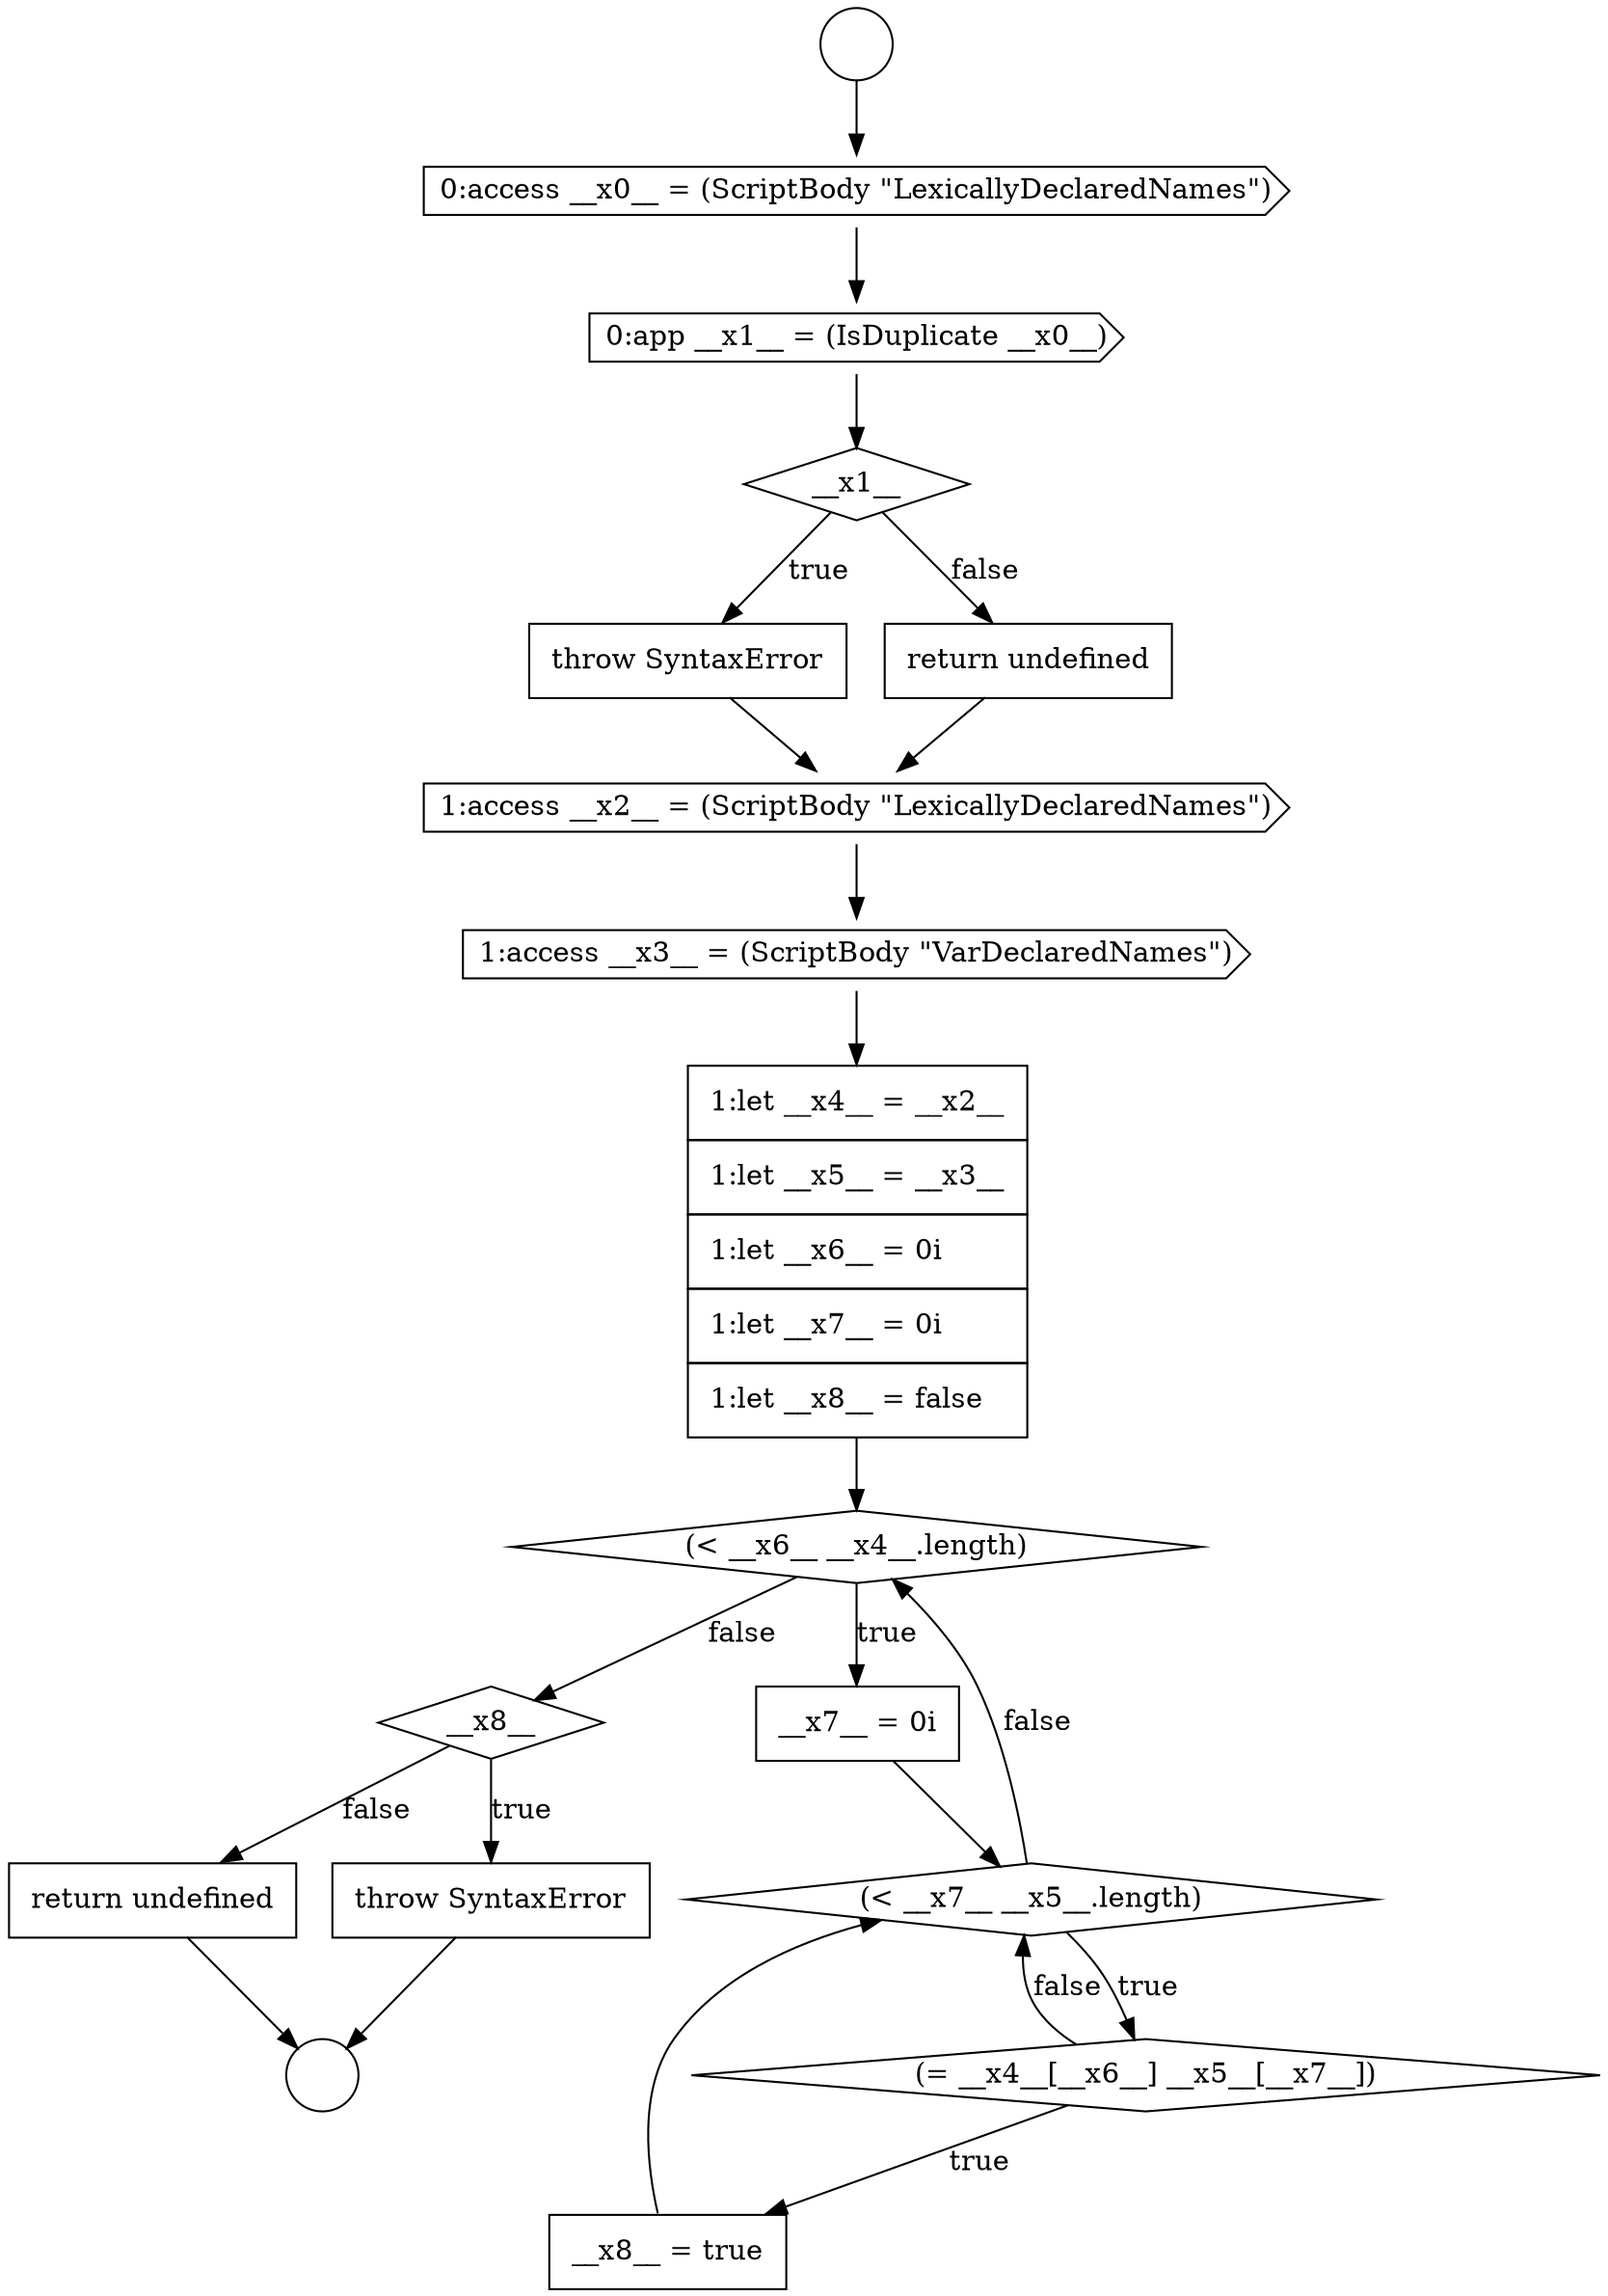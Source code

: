 digraph {
  node20396 [shape=cds, label=<<font color="black">1:access __x3__ = (ScriptBody &quot;VarDeclaredNames&quot;)</font>> color="black" fillcolor="white" style=filled]
  node20401 [shape=diamond, label=<<font color="black">(= __x4__[__x6__] __x5__[__x7__])</font>> color="black" fillcolor="white" style=filled]
  node20395 [shape=cds, label=<<font color="black">1:access __x2__ = (ScriptBody &quot;LexicallyDeclaredNames&quot;)</font>> color="black" fillcolor="white" style=filled]
  node20390 [shape=cds, label=<<font color="black">0:access __x0__ = (ScriptBody &quot;LexicallyDeclaredNames&quot;)</font>> color="black" fillcolor="white" style=filled]
  node20402 [shape=none, margin=0, label=<<font color="black">
    <table border="0" cellborder="1" cellspacing="0" cellpadding="10">
      <tr><td align="left">__x8__ = true</td></tr>
    </table>
  </font>> color="black" fillcolor="white" style=filled]
  node20399 [shape=none, margin=0, label=<<font color="black">
    <table border="0" cellborder="1" cellspacing="0" cellpadding="10">
      <tr><td align="left">__x7__ = 0i</td></tr>
    </table>
  </font>> color="black" fillcolor="white" style=filled]
  node20398 [shape=diamond, label=<<font color="black">(&lt; __x6__ __x4__.length)</font>> color="black" fillcolor="white" style=filled]
  node20403 [shape=diamond, label=<<font color="black">__x8__</font>> color="black" fillcolor="white" style=filled]
  node20393 [shape=none, margin=0, label=<<font color="black">
    <table border="0" cellborder="1" cellspacing="0" cellpadding="10">
      <tr><td align="left">throw SyntaxError</td></tr>
    </table>
  </font>> color="black" fillcolor="white" style=filled]
  node20397 [shape=none, margin=0, label=<<font color="black">
    <table border="0" cellborder="1" cellspacing="0" cellpadding="10">
      <tr><td align="left">1:let __x4__ = __x2__</td></tr>
      <tr><td align="left">1:let __x5__ = __x3__</td></tr>
      <tr><td align="left">1:let __x6__ = 0i</td></tr>
      <tr><td align="left">1:let __x7__ = 0i</td></tr>
      <tr><td align="left">1:let __x8__ = false</td></tr>
    </table>
  </font>> color="black" fillcolor="white" style=filled]
  node20389 [shape=circle label=" " color="black" fillcolor="white" style=filled]
  node20404 [shape=none, margin=0, label=<<font color="black">
    <table border="0" cellborder="1" cellspacing="0" cellpadding="10">
      <tr><td align="left">throw SyntaxError</td></tr>
    </table>
  </font>> color="black" fillcolor="white" style=filled]
  node20400 [shape=diamond, label=<<font color="black">(&lt; __x7__ __x5__.length)</font>> color="black" fillcolor="white" style=filled]
  node20405 [shape=none, margin=0, label=<<font color="black">
    <table border="0" cellborder="1" cellspacing="0" cellpadding="10">
      <tr><td align="left">return undefined</td></tr>
    </table>
  </font>> color="black" fillcolor="white" style=filled]
  node20392 [shape=diamond, label=<<font color="black">__x1__</font>> color="black" fillcolor="white" style=filled]
  node20391 [shape=cds, label=<<font color="black">0:app __x1__ = (IsDuplicate __x0__)</font>> color="black" fillcolor="white" style=filled]
  node20394 [shape=none, margin=0, label=<<font color="black">
    <table border="0" cellborder="1" cellspacing="0" cellpadding="10">
      <tr><td align="left">return undefined</td></tr>
    </table>
  </font>> color="black" fillcolor="white" style=filled]
  node20388 [shape=circle label=" " color="black" fillcolor="white" style=filled]
  node20388 -> node20390 [ color="black"]
  node20398 -> node20399 [label=<<font color="black">true</font>> color="black"]
  node20398 -> node20403 [label=<<font color="black">false</font>> color="black"]
  node20395 -> node20396 [ color="black"]
  node20391 -> node20392 [ color="black"]
  node20404 -> node20389 [ color="black"]
  node20392 -> node20393 [label=<<font color="black">true</font>> color="black"]
  node20392 -> node20394 [label=<<font color="black">false</font>> color="black"]
  node20397 -> node20398 [ color="black"]
  node20403 -> node20404 [label=<<font color="black">true</font>> color="black"]
  node20403 -> node20405 [label=<<font color="black">false</font>> color="black"]
  node20394 -> node20395 [ color="black"]
  node20396 -> node20397 [ color="black"]
  node20402 -> node20400 [ color="black"]
  node20401 -> node20402 [label=<<font color="black">true</font>> color="black"]
  node20401 -> node20400 [label=<<font color="black">false</font>> color="black"]
  node20405 -> node20389 [ color="black"]
  node20390 -> node20391 [ color="black"]
  node20393 -> node20395 [ color="black"]
  node20399 -> node20400 [ color="black"]
  node20400 -> node20401 [label=<<font color="black">true</font>> color="black"]
  node20400 -> node20398 [label=<<font color="black">false</font>> color="black"]
}
